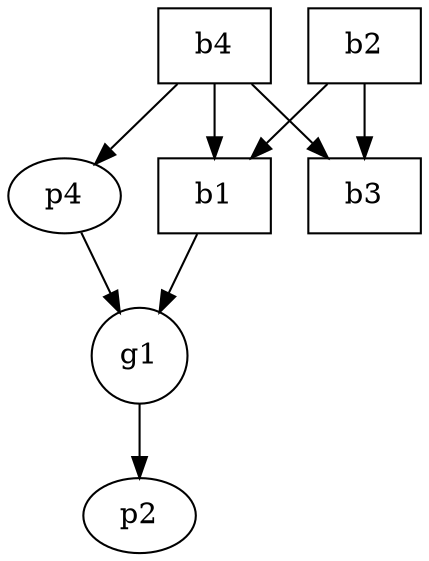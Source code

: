 digraph dag { 

"b1"[shape=box];
"b2"[shape=box];
"b3"[shape=box];
"g1"[shape=circle];
"b4"[shape=box];
"p2"[shape=oval];
"p4"[shape=oval];



"b1"->"g1";
"b2"->"b1";
"b2"->"b3";
"g1"->"p2";
"b4"->"b1";
"b4"->"b3";
"b4"->"p4";
"p4"->"g1";

}
